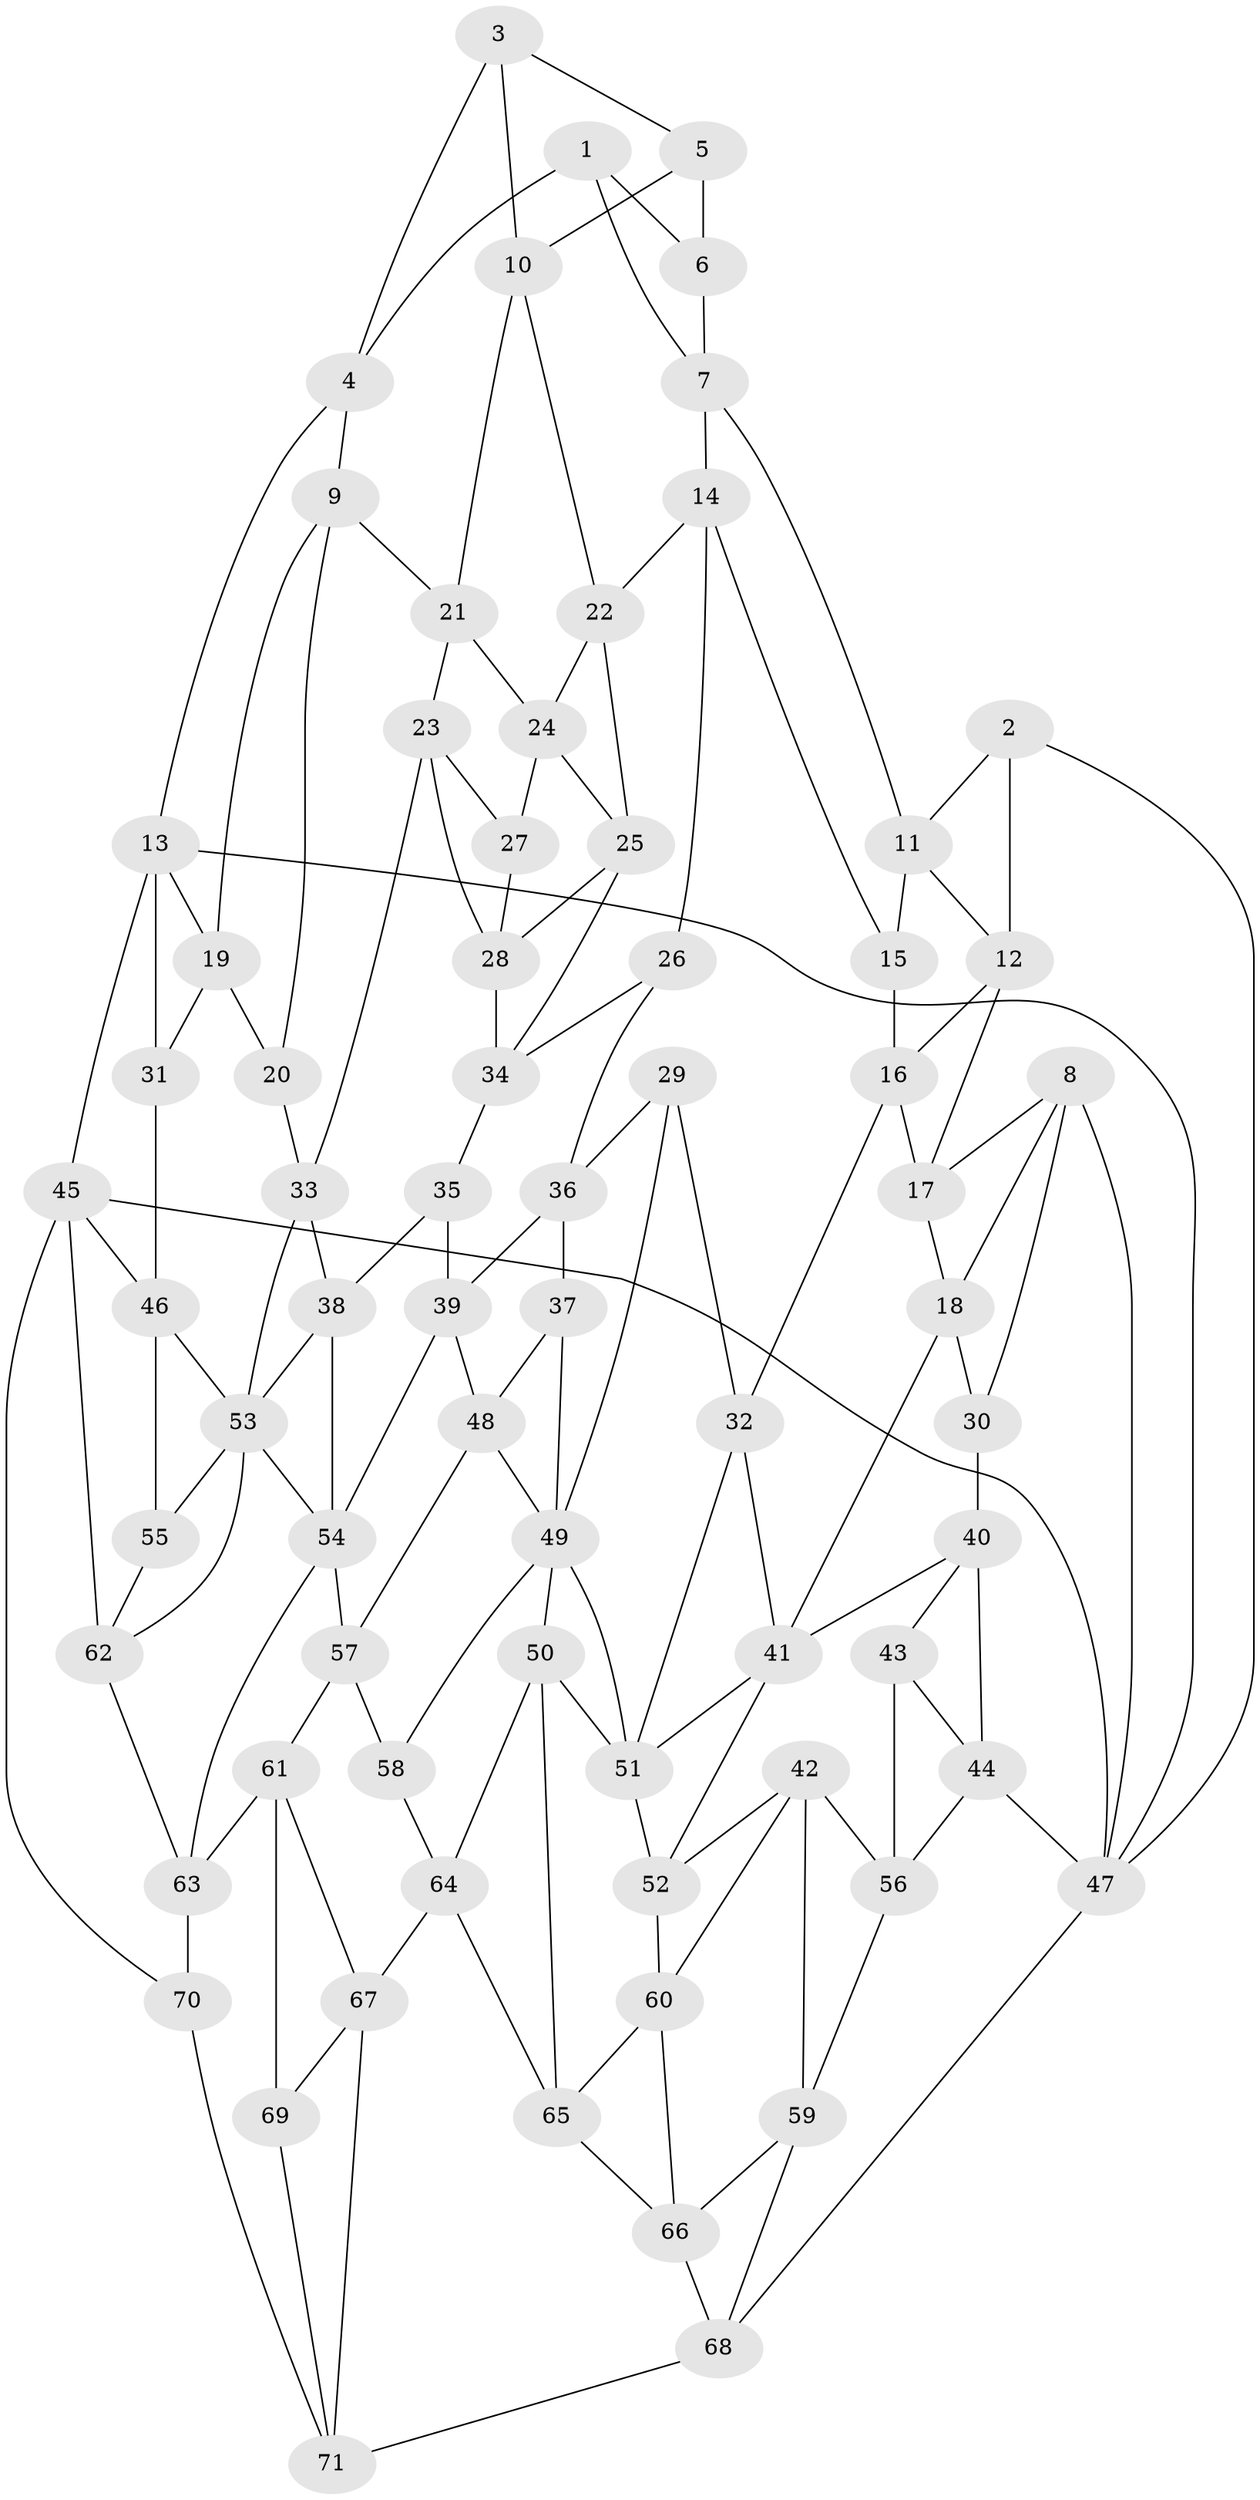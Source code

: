 // original degree distribution, {4: 0.21830985915492956, 5: 0.5211267605633803, 3: 0.028169014084507043, 6: 0.2323943661971831}
// Generated by graph-tools (version 1.1) at 2025/51/03/09/25 03:51:05]
// undirected, 71 vertices, 138 edges
graph export_dot {
graph [start="1"]
  node [color=gray90,style=filled];
  1;
  2;
  3;
  4;
  5;
  6;
  7;
  8;
  9;
  10;
  11;
  12;
  13;
  14;
  15;
  16;
  17;
  18;
  19;
  20;
  21;
  22;
  23;
  24;
  25;
  26;
  27;
  28;
  29;
  30;
  31;
  32;
  33;
  34;
  35;
  36;
  37;
  38;
  39;
  40;
  41;
  42;
  43;
  44;
  45;
  46;
  47;
  48;
  49;
  50;
  51;
  52;
  53;
  54;
  55;
  56;
  57;
  58;
  59;
  60;
  61;
  62;
  63;
  64;
  65;
  66;
  67;
  68;
  69;
  70;
  71;
  1 -- 4 [weight=1.0];
  1 -- 6 [weight=1.0];
  1 -- 7 [weight=1.0];
  2 -- 11 [weight=1.0];
  2 -- 12 [weight=1.0];
  2 -- 47 [weight=1.0];
  3 -- 4 [weight=1.0];
  3 -- 5 [weight=1.0];
  3 -- 10 [weight=1.0];
  4 -- 9 [weight=1.0];
  4 -- 13 [weight=1.0];
  5 -- 6 [weight=1.0];
  5 -- 10 [weight=1.0];
  6 -- 7 [weight=1.0];
  7 -- 11 [weight=1.0];
  7 -- 14 [weight=1.0];
  8 -- 17 [weight=1.0];
  8 -- 18 [weight=1.0];
  8 -- 30 [weight=1.0];
  8 -- 47 [weight=1.0];
  9 -- 19 [weight=1.0];
  9 -- 20 [weight=1.0];
  9 -- 21 [weight=1.0];
  10 -- 21 [weight=1.0];
  10 -- 22 [weight=1.0];
  11 -- 12 [weight=1.0];
  11 -- 15 [weight=1.0];
  12 -- 16 [weight=1.0];
  12 -- 17 [weight=1.0];
  13 -- 19 [weight=1.0];
  13 -- 31 [weight=1.0];
  13 -- 45 [weight=1.0];
  13 -- 47 [weight=1.0];
  14 -- 15 [weight=1.0];
  14 -- 22 [weight=1.0];
  14 -- 26 [weight=1.0];
  15 -- 16 [weight=1.0];
  16 -- 17 [weight=1.0];
  16 -- 32 [weight=1.0];
  17 -- 18 [weight=1.0];
  18 -- 30 [weight=1.0];
  18 -- 41 [weight=1.0];
  19 -- 20 [weight=1.0];
  19 -- 31 [weight=1.0];
  20 -- 33 [weight=1.0];
  21 -- 23 [weight=1.0];
  21 -- 24 [weight=1.0];
  22 -- 24 [weight=1.0];
  22 -- 25 [weight=1.0];
  23 -- 27 [weight=1.0];
  23 -- 28 [weight=1.0];
  23 -- 33 [weight=1.0];
  24 -- 25 [weight=1.0];
  24 -- 27 [weight=1.0];
  25 -- 28 [weight=1.0];
  25 -- 34 [weight=1.0];
  26 -- 34 [weight=1.0];
  26 -- 36 [weight=1.0];
  27 -- 28 [weight=1.0];
  28 -- 34 [weight=1.0];
  29 -- 32 [weight=1.0];
  29 -- 36 [weight=1.0];
  29 -- 49 [weight=1.0];
  30 -- 40 [weight=1.0];
  31 -- 46 [weight=1.0];
  32 -- 41 [weight=1.0];
  32 -- 51 [weight=1.0];
  33 -- 38 [weight=1.0];
  33 -- 53 [weight=1.0];
  34 -- 35 [weight=1.0];
  35 -- 38 [weight=1.0];
  35 -- 39 [weight=1.0];
  36 -- 37 [weight=1.0];
  36 -- 39 [weight=1.0];
  37 -- 48 [weight=1.0];
  37 -- 49 [weight=1.0];
  38 -- 53 [weight=1.0];
  38 -- 54 [weight=1.0];
  39 -- 48 [weight=1.0];
  39 -- 54 [weight=1.0];
  40 -- 41 [weight=1.0];
  40 -- 43 [weight=1.0];
  40 -- 44 [weight=1.0];
  41 -- 51 [weight=1.0];
  41 -- 52 [weight=1.0];
  42 -- 52 [weight=1.0];
  42 -- 56 [weight=1.0];
  42 -- 59 [weight=1.0];
  42 -- 60 [weight=1.0];
  43 -- 44 [weight=1.0];
  43 -- 56 [weight=1.0];
  44 -- 47 [weight=1.0];
  44 -- 56 [weight=1.0];
  45 -- 46 [weight=1.0];
  45 -- 47 [weight=1.0];
  45 -- 62 [weight=1.0];
  45 -- 70 [weight=1.0];
  46 -- 53 [weight=1.0];
  46 -- 55 [weight=1.0];
  47 -- 68 [weight=1.0];
  48 -- 49 [weight=1.0];
  48 -- 57 [weight=1.0];
  49 -- 50 [weight=1.0];
  49 -- 51 [weight=1.0];
  49 -- 58 [weight=1.0];
  50 -- 51 [weight=1.0];
  50 -- 64 [weight=1.0];
  50 -- 65 [weight=1.0];
  51 -- 52 [weight=2.0];
  52 -- 60 [weight=1.0];
  53 -- 54 [weight=1.0];
  53 -- 55 [weight=1.0];
  53 -- 62 [weight=1.0];
  54 -- 57 [weight=1.0];
  54 -- 63 [weight=1.0];
  55 -- 62 [weight=1.0];
  56 -- 59 [weight=1.0];
  57 -- 58 [weight=1.0];
  57 -- 61 [weight=1.0];
  58 -- 64 [weight=1.0];
  59 -- 66 [weight=1.0];
  59 -- 68 [weight=1.0];
  60 -- 65 [weight=1.0];
  60 -- 66 [weight=1.0];
  61 -- 63 [weight=1.0];
  61 -- 67 [weight=1.0];
  61 -- 69 [weight=1.0];
  62 -- 63 [weight=1.0];
  63 -- 70 [weight=1.0];
  64 -- 65 [weight=1.0];
  64 -- 67 [weight=1.0];
  65 -- 66 [weight=1.0];
  66 -- 68 [weight=1.0];
  67 -- 69 [weight=1.0];
  67 -- 71 [weight=1.0];
  68 -- 71 [weight=1.0];
  69 -- 71 [weight=1.0];
  70 -- 71 [weight=1.0];
}
